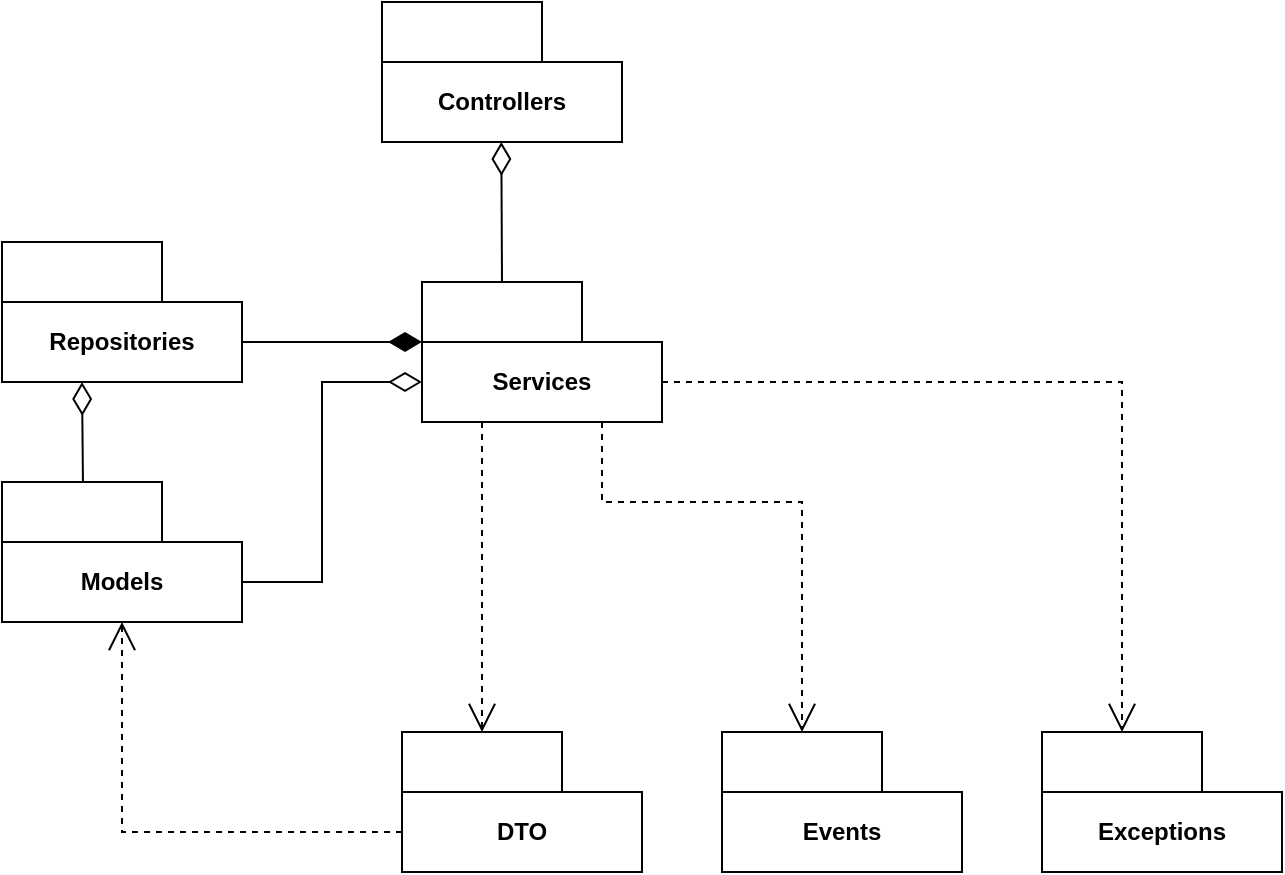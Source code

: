<mxfile version="28.2.5">
  <diagram name="Страница — 1" id="sG_iUjbEBsASnnj9s_gl">
    <mxGraphModel dx="1219" dy="689" grid="1" gridSize="10" guides="1" tooltips="1" connect="1" arrows="1" fold="1" page="1" pageScale="1" pageWidth="827" pageHeight="1169" math="0" shadow="0">
      <root>
        <mxCell id="0" />
        <mxCell id="1" parent="0" />
        <mxCell id="WfLpvcYRMnezhFIoO4c2-13" value="Controllers" style="shape=folder;fontStyle=1;tabWidth=80;tabHeight=30;tabPosition=left;html=1;boundedLbl=1;whiteSpace=wrap;" vertex="1" parent="1">
          <mxGeometry x="284" y="20" width="120" height="70" as="geometry" />
        </mxCell>
        <mxCell id="WfLpvcYRMnezhFIoO4c2-14" value="DTO" style="shape=folder;fontStyle=1;tabWidth=80;tabHeight=30;tabPosition=left;html=1;boundedLbl=1;whiteSpace=wrap;" vertex="1" parent="1">
          <mxGeometry x="294" y="385" width="120" height="70" as="geometry" />
        </mxCell>
        <mxCell id="WfLpvcYRMnezhFIoO4c2-15" value="Repositories" style="shape=folder;fontStyle=1;tabWidth=80;tabHeight=30;tabPosition=left;html=1;boundedLbl=1;whiteSpace=wrap;" vertex="1" parent="1">
          <mxGeometry x="94" y="140" width="120" height="70" as="geometry" />
        </mxCell>
        <mxCell id="WfLpvcYRMnezhFIoO4c2-16" value="Events" style="shape=folder;fontStyle=1;tabWidth=80;tabHeight=30;tabPosition=left;html=1;boundedLbl=1;whiteSpace=wrap;" vertex="1" parent="1">
          <mxGeometry x="454" y="385" width="120" height="70" as="geometry" />
        </mxCell>
        <mxCell id="WfLpvcYRMnezhFIoO4c2-17" value="Exceptions" style="shape=folder;fontStyle=1;tabWidth=80;tabHeight=30;tabPosition=left;html=1;boundedLbl=1;whiteSpace=wrap;" vertex="1" parent="1">
          <mxGeometry x="614" y="385" width="120" height="70" as="geometry" />
        </mxCell>
        <mxCell id="WfLpvcYRMnezhFIoO4c2-18" value="Models" style="shape=folder;fontStyle=1;tabWidth=80;tabHeight=30;tabPosition=left;html=1;boundedLbl=1;whiteSpace=wrap;" vertex="1" parent="1">
          <mxGeometry x="94" y="260" width="120" height="70" as="geometry" />
        </mxCell>
        <mxCell id="WfLpvcYRMnezhFIoO4c2-20" value="Services" style="shape=folder;fontStyle=1;tabWidth=80;tabHeight=30;tabPosition=left;html=1;boundedLbl=1;whiteSpace=wrap;" vertex="1" parent="1">
          <mxGeometry x="304" y="160" width="120" height="70" as="geometry" />
        </mxCell>
        <mxCell id="WfLpvcYRMnezhFIoO4c2-27" value="" style="endArrow=none;html=1;endSize=12;startArrow=diamondThin;startSize=14;startFill=0;align=left;verticalAlign=bottom;rounded=0;entryX=0;entryY=0;entryDx=120;entryDy=50;entryPerimeter=0;endFill=0;exitX=0;exitY=0;exitDx=0;exitDy=50;exitPerimeter=0;" edge="1" parent="1" source="WfLpvcYRMnezhFIoO4c2-20" target="WfLpvcYRMnezhFIoO4c2-18">
          <mxGeometry x="-0.628" y="20" relative="1" as="geometry">
            <mxPoint x="284" y="250" as="sourcePoint" />
            <mxPoint x="554" y="270" as="targetPoint" />
            <Array as="points">
              <mxPoint x="254" y="210" />
              <mxPoint x="254" y="310" />
            </Array>
            <mxPoint as="offset" />
          </mxGeometry>
        </mxCell>
        <mxCell id="WfLpvcYRMnezhFIoO4c2-28" value="" style="endArrow=none;html=1;endSize=12;startArrow=diamondThin;startSize=14;startFill=1;align=left;verticalAlign=bottom;rounded=0;exitX=0;exitY=0;exitDx=0;exitDy=30;exitPerimeter=0;entryX=0;entryY=0;entryDx=120;entryDy=50;entryPerimeter=0;endFill=0;" edge="1" parent="1" source="WfLpvcYRMnezhFIoO4c2-20" target="WfLpvcYRMnezhFIoO4c2-15">
          <mxGeometry x="-0.628" y="20" relative="1" as="geometry">
            <mxPoint x="244" y="270" as="sourcePoint" />
            <mxPoint x="244" y="360" as="targetPoint" />
            <mxPoint as="offset" />
          </mxGeometry>
        </mxCell>
        <mxCell id="WfLpvcYRMnezhFIoO4c2-29" value="" style="endArrow=open;endSize=12;dashed=1;html=1;rounded=0;exitX=0.25;exitY=1;exitDx=0;exitDy=0;exitPerimeter=0;entryX=0;entryY=0;entryDx=40;entryDy=0;entryPerimeter=0;" edge="1" parent="1" source="WfLpvcYRMnezhFIoO4c2-20" target="WfLpvcYRMnezhFIoO4c2-14">
          <mxGeometry width="160" relative="1" as="geometry">
            <mxPoint x="394" y="240" as="sourcePoint" />
            <mxPoint x="394" y="420" as="targetPoint" />
          </mxGeometry>
        </mxCell>
        <mxCell id="WfLpvcYRMnezhFIoO4c2-30" value="" style="endArrow=open;endSize=12;dashed=1;html=1;rounded=0;exitX=0.75;exitY=1;exitDx=0;exitDy=0;exitPerimeter=0;entryX=0;entryY=0;entryDx=40;entryDy=0;entryPerimeter=0;edgeStyle=orthogonalEdgeStyle;" edge="1" parent="1" source="WfLpvcYRMnezhFIoO4c2-20" target="WfLpvcYRMnezhFIoO4c2-16">
          <mxGeometry width="160" relative="1" as="geometry">
            <mxPoint x="514" y="260" as="sourcePoint" />
            <mxPoint x="374" y="380" as="targetPoint" />
            <Array as="points">
              <mxPoint x="394" y="270" />
              <mxPoint x="494" y="270" />
            </Array>
          </mxGeometry>
        </mxCell>
        <mxCell id="WfLpvcYRMnezhFIoO4c2-31" value="" style="endArrow=open;endSize=12;dashed=1;html=1;rounded=0;exitX=0;exitY=0;exitDx=120;exitDy=50;exitPerimeter=0;entryX=0;entryY=0;entryDx=40;entryDy=0;entryPerimeter=0;edgeStyle=orthogonalEdgeStyle;" edge="1" parent="1" source="WfLpvcYRMnezhFIoO4c2-20" target="WfLpvcYRMnezhFIoO4c2-17">
          <mxGeometry width="160" relative="1" as="geometry">
            <mxPoint x="424" y="240" as="sourcePoint" />
            <mxPoint x="404" y="360" as="targetPoint" />
            <Array as="points">
              <mxPoint x="654" y="210" />
            </Array>
          </mxGeometry>
        </mxCell>
        <mxCell id="WfLpvcYRMnezhFIoO4c2-32" value="" style="endArrow=none;html=1;endSize=12;startArrow=diamondThin;startSize=14;startFill=0;align=left;verticalAlign=bottom;rounded=0;endFill=0;exitX=0.5;exitY=1;exitDx=0;exitDy=0;exitPerimeter=0;entryX=0.504;entryY=-0.002;entryDx=0;entryDy=0;entryPerimeter=0;" edge="1" parent="1">
          <mxGeometry x="-0.628" y="20" relative="1" as="geometry">
            <mxPoint x="134" y="210" as="sourcePoint" />
            <mxPoint x="134.48" y="259.86" as="targetPoint" />
            <mxPoint as="offset" />
          </mxGeometry>
        </mxCell>
        <mxCell id="WfLpvcYRMnezhFIoO4c2-33" value="" style="endArrow=open;endSize=12;dashed=1;html=1;rounded=0;exitX=0;exitY=0;exitDx=0;exitDy=50;exitPerimeter=0;entryX=0.5;entryY=1;entryDx=0;entryDy=0;entryPerimeter=0;" edge="1" parent="1" source="WfLpvcYRMnezhFIoO4c2-14" target="WfLpvcYRMnezhFIoO4c2-18">
          <mxGeometry width="160" relative="1" as="geometry">
            <mxPoint x="324" y="280" as="sourcePoint" />
            <mxPoint x="324" y="435" as="targetPoint" />
            <Array as="points">
              <mxPoint x="154" y="435" />
            </Array>
          </mxGeometry>
        </mxCell>
        <mxCell id="WfLpvcYRMnezhFIoO4c2-37" value="" style="endArrow=none;html=1;endSize=12;startArrow=diamondThin;startSize=14;startFill=0;align=left;verticalAlign=bottom;rounded=0;endFill=0;exitX=0.5;exitY=1;exitDx=0;exitDy=0;exitPerimeter=0;entryX=0;entryY=0;entryDx=40;entryDy=0;entryPerimeter=0;" edge="1" parent="1" target="WfLpvcYRMnezhFIoO4c2-20">
          <mxGeometry x="-0.628" y="20" relative="1" as="geometry">
            <mxPoint x="343.66" y="90" as="sourcePoint" />
            <mxPoint x="344.14" y="139.86" as="targetPoint" />
            <mxPoint as="offset" />
          </mxGeometry>
        </mxCell>
      </root>
    </mxGraphModel>
  </diagram>
</mxfile>

